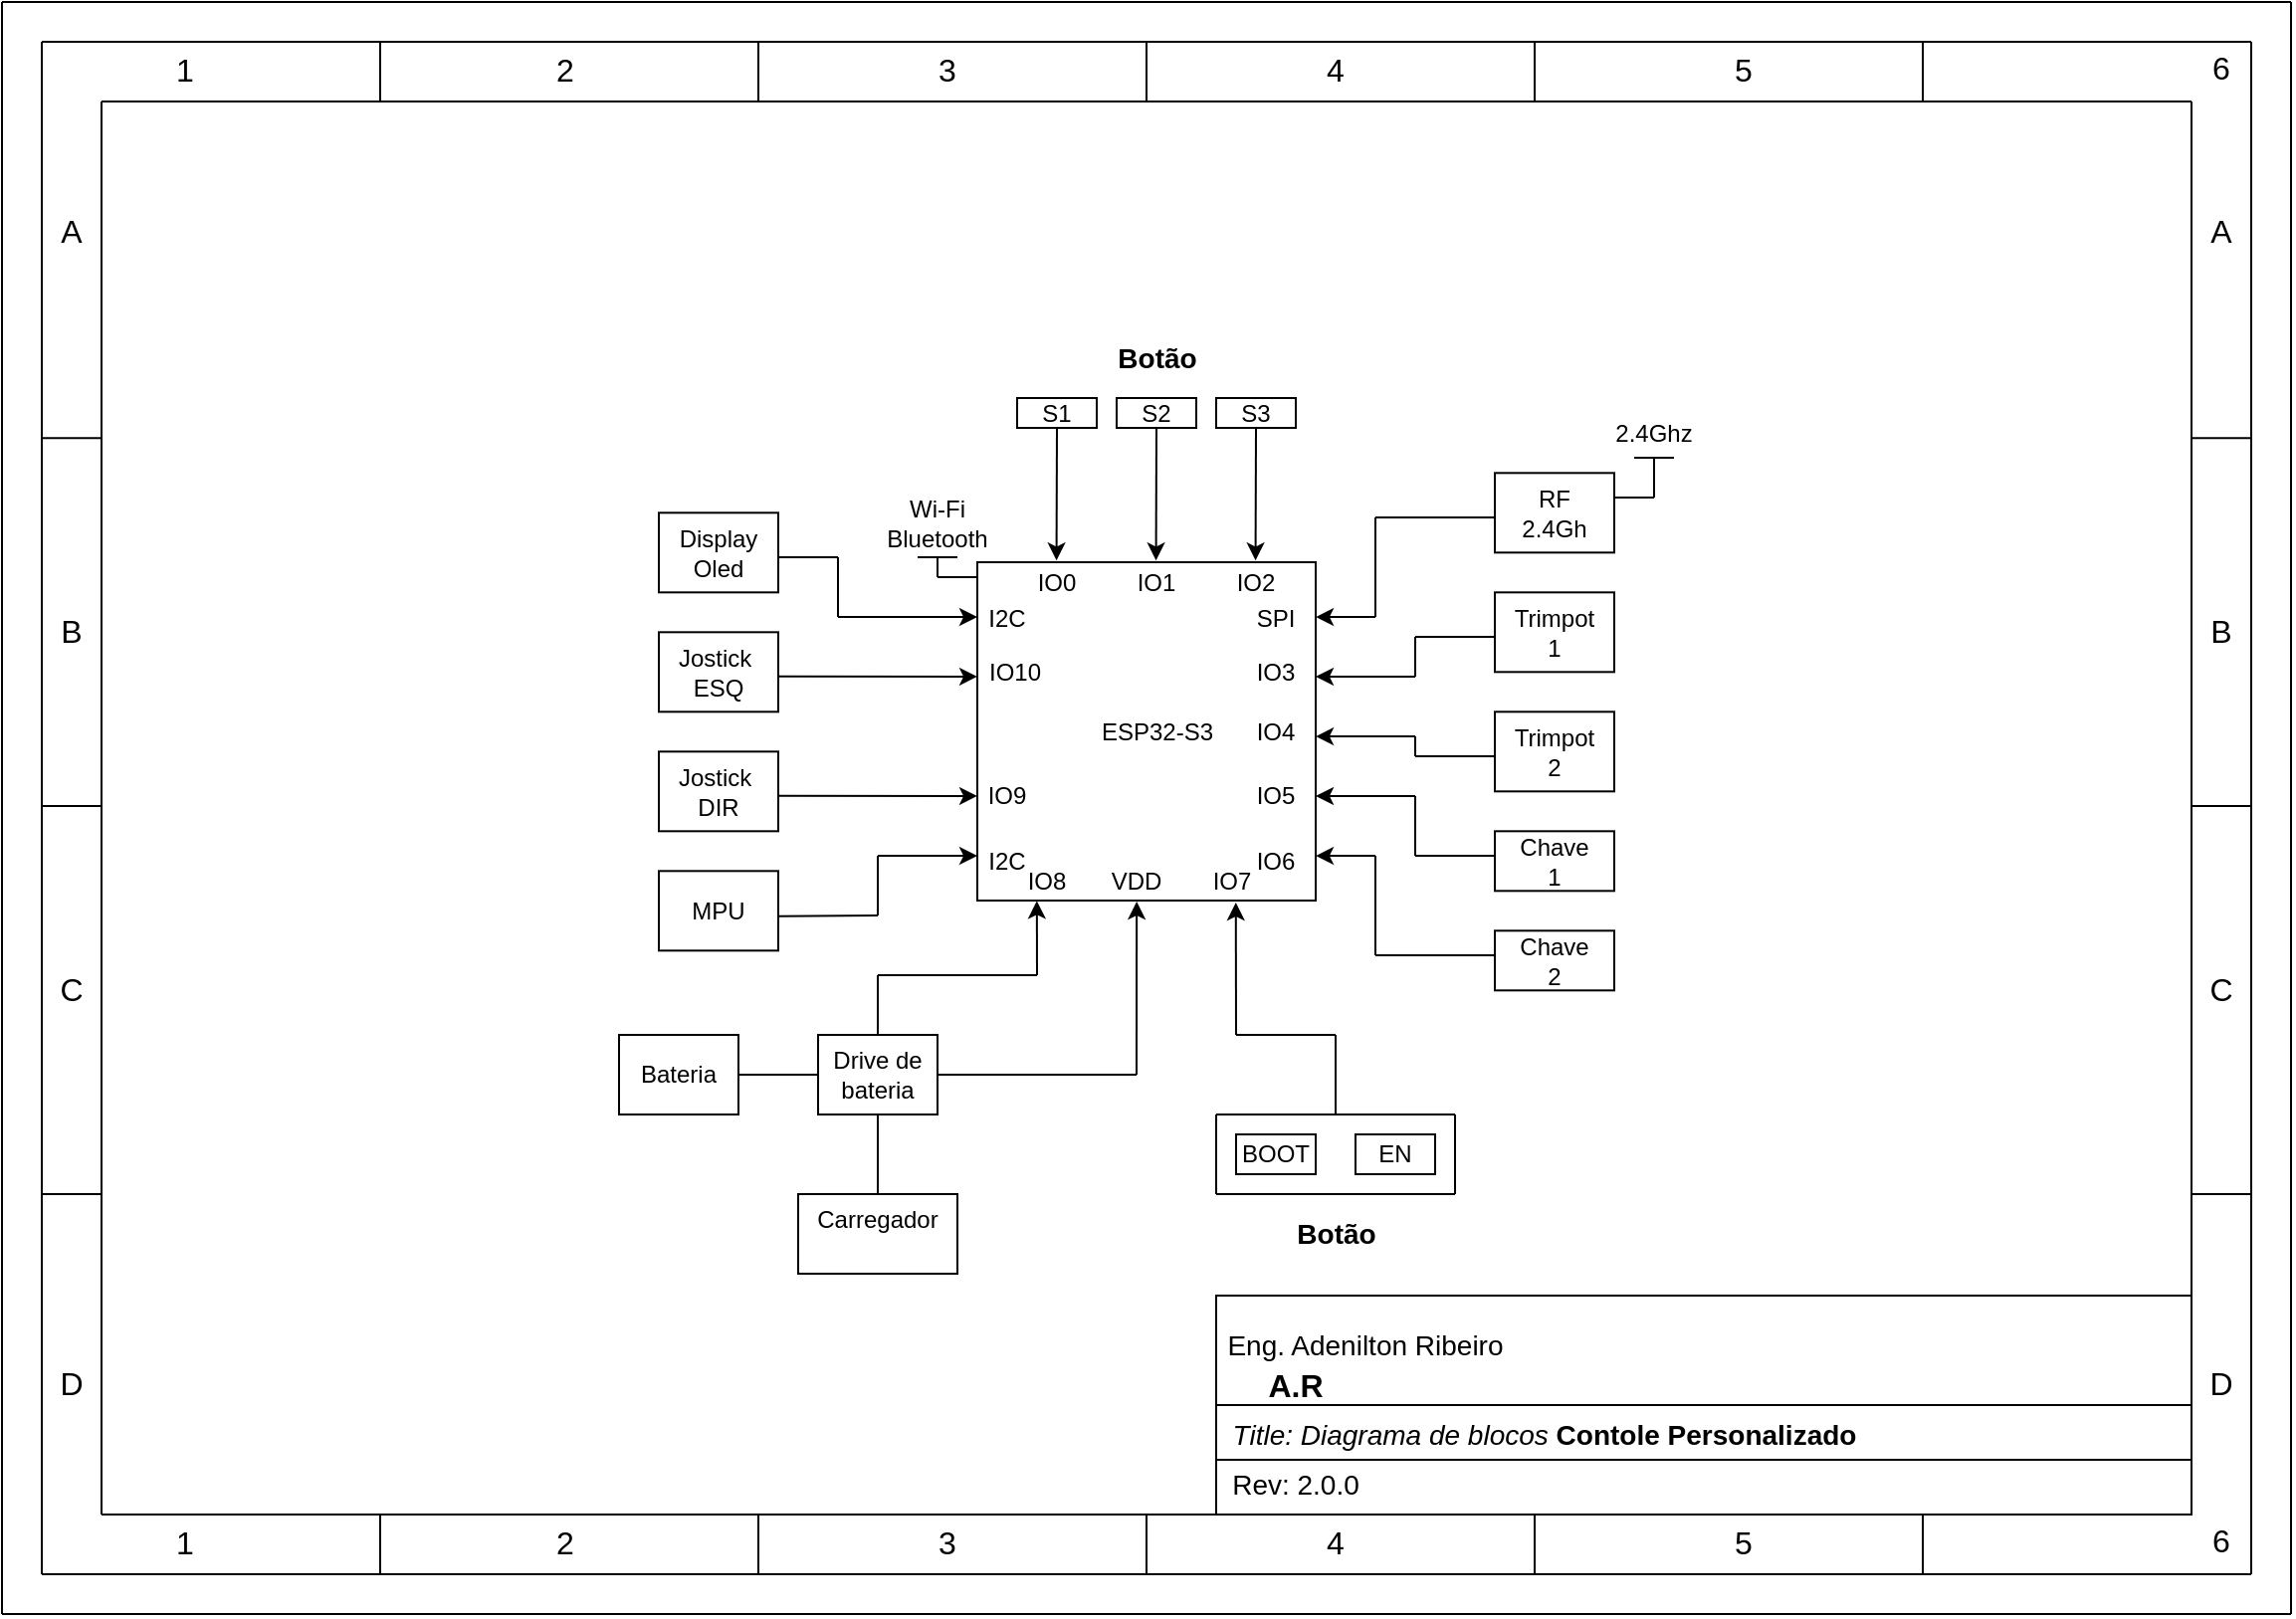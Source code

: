 <mxfile>
    <diagram id="YSNLZO-yqppl2GDXLYVd" name="Página-1">
        <mxGraphModel dx="365" dy="251" grid="1" gridSize="10" guides="1" tooltips="1" connect="1" arrows="1" fold="1" page="1" pageScale="1" pageWidth="1169" pageHeight="827" background="none" math="0" shadow="0">
            <root>
                <mxCell id="0"/>
                <mxCell id="1" parent="0"/>
                <mxCell id="2" style="edgeStyle=none;html=1;" parent="1" source="3" edge="1">
                    <mxGeometry relative="1" as="geometry">
                        <mxPoint x="936.562" y="770" as="targetPoint"/>
                    </mxGeometry>
                </mxCell>
                <mxCell id="3" value="" style="rounded=0;whiteSpace=wrap;html=1;" parent="1" vertex="1">
                    <mxGeometry x="620" y="660" width="490" height="110" as="geometry"/>
                </mxCell>
                <mxCell id="4" value="" style="whiteSpace=wrap;html=1;aspect=fixed;" parent="1" vertex="1">
                    <mxGeometry x="500" y="291.5" width="170" height="170" as="geometry"/>
                </mxCell>
                <mxCell id="10" value="&lt;font style=&quot;font-size: 12px;&quot;&gt;Drive de bateria&lt;/font&gt;" style="rounded=0;whiteSpace=wrap;html=1;fontSize=6;" parent="1" vertex="1">
                    <mxGeometry x="420" y="529" width="60" height="40" as="geometry"/>
                </mxCell>
                <mxCell id="13" value="&lt;font style=&quot;font-size: 12px;&quot;&gt;VDD&lt;/font&gt;" style="text;html=1;strokeColor=none;fillColor=none;align=center;verticalAlign=middle;whiteSpace=wrap;rounded=0;" parent="1" vertex="1">
                    <mxGeometry x="570" y="446.66" width="20" height="10" as="geometry"/>
                </mxCell>
                <mxCell id="25" value="&lt;font style=&quot;font-size: 12px;&quot;&gt;ESP32-S3&lt;/font&gt;" style="text;html=1;strokeColor=none;fillColor=none;align=center;verticalAlign=middle;whiteSpace=wrap;rounded=0;" parent="1" vertex="1">
                    <mxGeometry x="537.5" y="366.66" width="105" height="20" as="geometry"/>
                </mxCell>
                <mxCell id="26" value="" style="rounded=0;whiteSpace=wrap;html=1;fontSize=6;" parent="1" vertex="1">
                    <mxGeometry x="520" y="209" width="40" height="15" as="geometry"/>
                </mxCell>
                <mxCell id="27" value="&lt;font style=&quot;font-size: 12px;&quot;&gt;S1&lt;/font&gt;" style="text;html=1;strokeColor=none;fillColor=none;align=center;verticalAlign=middle;whiteSpace=wrap;rounded=0;" parent="1" vertex="1">
                    <mxGeometry x="530" y="211.5" width="20" height="10" as="geometry"/>
                </mxCell>
                <mxCell id="28" value="" style="endArrow=classic;html=1;fontSize=6;entryX=0.234;entryY=-0.005;entryDx=0;entryDy=0;entryPerimeter=0;exitX=0.5;exitY=1;exitDx=0;exitDy=0;" parent="1" source="26" target="4" edge="1">
                    <mxGeometry width="50" height="50" relative="1" as="geometry">
                        <mxPoint x="540" y="225.53" as="sourcePoint"/>
                        <mxPoint x="580" y="265.53" as="targetPoint"/>
                    </mxGeometry>
                </mxCell>
                <mxCell id="29" value="&lt;font style=&quot;&quot;&gt;&lt;font style=&quot;font-size: 12px;&quot;&gt;IO0&lt;/font&gt;&lt;br&gt;&lt;/font&gt;" style="text;html=1;strokeColor=none;fillColor=none;align=center;verticalAlign=middle;whiteSpace=wrap;rounded=0;rotation=0;" parent="1" vertex="1">
                    <mxGeometry x="525" y="296.66" width="30" height="10" as="geometry"/>
                </mxCell>
                <mxCell id="344" value="" style="endArrow=none;html=1;exitX=0;exitY=0.5;exitDx=0;exitDy=0;entryX=1;entryY=0.5;entryDx=0;entryDy=0;" parent="1" source="3" target="3" edge="1">
                    <mxGeometry width="50" height="50" relative="1" as="geometry">
                        <mxPoint x="780" y="650" as="sourcePoint"/>
                        <mxPoint x="830" y="600" as="targetPoint"/>
                    </mxGeometry>
                </mxCell>
                <mxCell id="345" value="" style="endArrow=none;html=1;exitX=0;exitY=0.75;exitDx=0;exitDy=0;entryX=1;entryY=0.75;entryDx=0;entryDy=0;" parent="1" source="3" target="3" edge="1">
                    <mxGeometry width="50" height="50" relative="1" as="geometry">
                        <mxPoint x="580" y="700" as="sourcePoint"/>
                        <mxPoint x="1070" y="700" as="targetPoint"/>
                    </mxGeometry>
                </mxCell>
                <mxCell id="346" value="&lt;font style=&quot;font-size: 14px;&quot;&gt;Eng. Adenilton Ribeiro&lt;/font&gt;" style="text;html=1;strokeColor=none;fillColor=none;align=center;verticalAlign=middle;whiteSpace=wrap;rounded=0;" parent="1" vertex="1">
                    <mxGeometry x="620" y="680" width="150" height="10" as="geometry"/>
                </mxCell>
                <mxCell id="347" value="&lt;span style=&quot;font-size: 16px;&quot;&gt;&lt;b&gt;A.R&lt;/b&gt;&lt;/span&gt;" style="text;html=1;strokeColor=none;fillColor=none;align=center;verticalAlign=middle;whiteSpace=wrap;rounded=0;" parent="1" vertex="1">
                    <mxGeometry x="620" y="700" width="80" height="10" as="geometry"/>
                </mxCell>
                <mxCell id="348" value="&lt;font size=&quot;1&quot; style=&quot;&quot;&gt;&lt;i style=&quot;font-size: 14px;&quot;&gt;Title: Diagrama de blocos &lt;/i&gt;&lt;span style=&quot;font-size: 14px;&quot;&gt;&lt;b&gt;Contole Personalizado&lt;/b&gt;&lt;/span&gt;&lt;/font&gt;" style="text;html=1;strokeColor=none;fillColor=none;align=center;verticalAlign=middle;whiteSpace=wrap;rounded=0;" parent="1" vertex="1">
                    <mxGeometry x="620" y="720" width="330" height="20" as="geometry"/>
                </mxCell>
                <mxCell id="349" value="&lt;font style=&quot;font-size: 14px;&quot;&gt;Rev: 2.0.0&lt;/font&gt;" style="text;html=1;strokeColor=none;fillColor=none;align=center;verticalAlign=middle;whiteSpace=wrap;rounded=0;" parent="1" vertex="1">
                    <mxGeometry x="620" y="750" width="80" height="10" as="geometry"/>
                </mxCell>
                <mxCell id="350" value="" style="endArrow=none;html=1;fontSize=14;exitX=1;exitY=1;exitDx=0;exitDy=0;" parent="1" source="3" edge="1">
                    <mxGeometry width="50" height="50" relative="1" as="geometry">
                        <mxPoint x="410" y="440" as="sourcePoint"/>
                        <mxPoint x="1110" y="60" as="targetPoint"/>
                    </mxGeometry>
                </mxCell>
                <mxCell id="351" value="" style="endArrow=none;html=1;fontSize=14;" parent="1" edge="1">
                    <mxGeometry width="50" height="50" relative="1" as="geometry">
                        <mxPoint x="60" y="770" as="sourcePoint"/>
                        <mxPoint x="60" y="60" as="targetPoint"/>
                    </mxGeometry>
                </mxCell>
                <mxCell id="352" value="" style="endArrow=none;html=1;fontSize=14;" parent="1" edge="1">
                    <mxGeometry width="50" height="50" relative="1" as="geometry">
                        <mxPoint x="60" y="60" as="sourcePoint"/>
                        <mxPoint x="1110" y="60" as="targetPoint"/>
                    </mxGeometry>
                </mxCell>
                <mxCell id="353" value="" style="endArrow=none;html=1;fontSize=14;" parent="1" edge="1">
                    <mxGeometry width="50" height="50" relative="1" as="geometry">
                        <mxPoint x="60" y="770" as="sourcePoint"/>
                        <mxPoint x="1110" y="770" as="targetPoint"/>
                    </mxGeometry>
                </mxCell>
                <mxCell id="354" value="" style="endArrow=none;html=1;fontSize=14;" parent="1" edge="1">
                    <mxGeometry width="50" height="50" relative="1" as="geometry">
                        <mxPoint x="30" y="800" as="sourcePoint"/>
                        <mxPoint x="30" y="30" as="targetPoint"/>
                    </mxGeometry>
                </mxCell>
                <mxCell id="355" value="" style="endArrow=none;html=1;fontSize=14;" parent="1" edge="1">
                    <mxGeometry width="50" height="50" relative="1" as="geometry">
                        <mxPoint x="1140" y="800" as="sourcePoint"/>
                        <mxPoint x="1140" y="30" as="targetPoint"/>
                    </mxGeometry>
                </mxCell>
                <mxCell id="356" value="" style="endArrow=none;html=1;fontSize=14;" parent="1" edge="1">
                    <mxGeometry width="50" height="50" relative="1" as="geometry">
                        <mxPoint x="30" y="800" as="sourcePoint"/>
                        <mxPoint x="1140" y="800" as="targetPoint"/>
                    </mxGeometry>
                </mxCell>
                <mxCell id="357" value="" style="endArrow=none;html=1;fontSize=14;" parent="1" edge="1">
                    <mxGeometry width="50" height="50" relative="1" as="geometry">
                        <mxPoint x="30" y="30" as="sourcePoint"/>
                        <mxPoint x="1140" y="30" as="targetPoint"/>
                    </mxGeometry>
                </mxCell>
                <mxCell id="358" value="" style="endArrow=none;html=1;fontSize=14;" parent="1" edge="1">
                    <mxGeometry width="50" height="50" relative="1" as="geometry">
                        <mxPoint x="60" y="414" as="sourcePoint"/>
                        <mxPoint x="30" y="414" as="targetPoint"/>
                    </mxGeometry>
                </mxCell>
                <mxCell id="359" value="" style="endArrow=none;html=1;fontSize=14;" parent="1" edge="1">
                    <mxGeometry width="50" height="50" relative="1" as="geometry">
                        <mxPoint x="60" y="229.18" as="sourcePoint"/>
                        <mxPoint x="30" y="229.18" as="targetPoint"/>
                    </mxGeometry>
                </mxCell>
                <mxCell id="360" value="" style="endArrow=none;html=1;fontSize=14;" parent="1" edge="1">
                    <mxGeometry width="50" height="50" relative="1" as="geometry">
                        <mxPoint x="60" y="609" as="sourcePoint"/>
                        <mxPoint x="30" y="609" as="targetPoint"/>
                    </mxGeometry>
                </mxCell>
                <mxCell id="361" value="&lt;font style=&quot;font-size: 16px;&quot;&gt;A&lt;/font&gt;" style="text;html=1;strokeColor=none;fillColor=none;align=center;verticalAlign=middle;whiteSpace=wrap;rounded=0;" parent="1" vertex="1">
                    <mxGeometry x="35" y="114.19" width="20" height="21.18" as="geometry"/>
                </mxCell>
                <mxCell id="362" value="&lt;font style=&quot;font-size: 16px;&quot;&gt;B&lt;/font&gt;" style="text;html=1;strokeColor=none;fillColor=none;align=center;verticalAlign=middle;whiteSpace=wrap;rounded=0;" parent="1" vertex="1">
                    <mxGeometry x="35" y="315.4" width="20" height="21.18" as="geometry"/>
                </mxCell>
                <mxCell id="363" value="&lt;font style=&quot;font-size: 16px;&quot;&gt;C&lt;/font&gt;" style="text;html=1;strokeColor=none;fillColor=none;align=center;verticalAlign=middle;whiteSpace=wrap;rounded=0;" parent="1" vertex="1">
                    <mxGeometry x="35" y="495.16" width="20" height="21.18" as="geometry"/>
                </mxCell>
                <mxCell id="364" value="&lt;font style=&quot;font-size: 16px;&quot;&gt;D&lt;/font&gt;" style="text;html=1;strokeColor=none;fillColor=none;align=center;verticalAlign=middle;whiteSpace=wrap;rounded=0;" parent="1" vertex="1">
                    <mxGeometry x="35" y="693.41" width="20" height="21.18" as="geometry"/>
                </mxCell>
                <mxCell id="365" value="" style="endArrow=none;html=1;fontSize=14;" parent="1" edge="1">
                    <mxGeometry width="50" height="50" relative="1" as="geometry">
                        <mxPoint x="1140" y="414" as="sourcePoint"/>
                        <mxPoint x="1110" y="414" as="targetPoint"/>
                    </mxGeometry>
                </mxCell>
                <mxCell id="366" value="" style="endArrow=none;html=1;fontSize=14;" parent="1" edge="1">
                    <mxGeometry width="50" height="50" relative="1" as="geometry">
                        <mxPoint x="1140" y="229.18" as="sourcePoint"/>
                        <mxPoint x="1110" y="229.18" as="targetPoint"/>
                    </mxGeometry>
                </mxCell>
                <mxCell id="367" value="" style="endArrow=none;html=1;fontSize=14;" parent="1" edge="1">
                    <mxGeometry width="50" height="50" relative="1" as="geometry">
                        <mxPoint x="1140" y="609" as="sourcePoint"/>
                        <mxPoint x="1110" y="609" as="targetPoint"/>
                    </mxGeometry>
                </mxCell>
                <mxCell id="368" value="&lt;font style=&quot;font-size: 16px;&quot;&gt;A&lt;/font&gt;" style="text;html=1;strokeColor=none;fillColor=none;align=center;verticalAlign=middle;whiteSpace=wrap;rounded=0;" parent="1" vertex="1">
                    <mxGeometry x="1115" y="114.19" width="20" height="21.18" as="geometry"/>
                </mxCell>
                <mxCell id="369" value="&lt;font style=&quot;font-size: 16px;&quot;&gt;B&lt;/font&gt;" style="text;html=1;strokeColor=none;fillColor=none;align=center;verticalAlign=middle;whiteSpace=wrap;rounded=0;" parent="1" vertex="1">
                    <mxGeometry x="1115" y="315.4" width="20" height="21.18" as="geometry"/>
                </mxCell>
                <mxCell id="370" value="&lt;font style=&quot;font-size: 16px;&quot;&gt;C&lt;/font&gt;" style="text;html=1;strokeColor=none;fillColor=none;align=center;verticalAlign=middle;whiteSpace=wrap;rounded=0;" parent="1" vertex="1">
                    <mxGeometry x="1115" y="495.16" width="20" height="21.18" as="geometry"/>
                </mxCell>
                <mxCell id="371" value="&lt;font style=&quot;font-size: 16px;&quot;&gt;D&lt;/font&gt;" style="text;html=1;strokeColor=none;fillColor=none;align=center;verticalAlign=middle;whiteSpace=wrap;rounded=0;" parent="1" vertex="1">
                    <mxGeometry x="1115" y="693.41" width="20" height="21.18" as="geometry"/>
                </mxCell>
                <mxCell id="372" value="" style="endArrow=none;html=1;fontSize=14;" parent="1" edge="1">
                    <mxGeometry width="50" height="50" relative="1" as="geometry">
                        <mxPoint x="585" y="30" as="sourcePoint"/>
                        <mxPoint x="585" y="60" as="targetPoint"/>
                    </mxGeometry>
                </mxCell>
                <mxCell id="373" value="" style="endArrow=none;html=1;fontSize=14;" parent="1" edge="1">
                    <mxGeometry width="50" height="50" relative="1" as="geometry">
                        <mxPoint x="390" y="30" as="sourcePoint"/>
                        <mxPoint x="390" y="60" as="targetPoint"/>
                    </mxGeometry>
                </mxCell>
                <mxCell id="374" value="" style="endArrow=none;html=1;fontSize=14;" parent="1" edge="1">
                    <mxGeometry width="50" height="50" relative="1" as="geometry">
                        <mxPoint x="200" y="30" as="sourcePoint"/>
                        <mxPoint x="200" y="60" as="targetPoint"/>
                    </mxGeometry>
                </mxCell>
                <mxCell id="375" value="" style="endArrow=none;html=1;fontSize=14;" parent="1" edge="1">
                    <mxGeometry width="50" height="50" relative="1" as="geometry">
                        <mxPoint x="975" y="30" as="sourcePoint"/>
                        <mxPoint x="975" y="60" as="targetPoint"/>
                    </mxGeometry>
                </mxCell>
                <mxCell id="376" value="" style="endArrow=none;html=1;fontSize=14;" parent="1" edge="1">
                    <mxGeometry width="50" height="50" relative="1" as="geometry">
                        <mxPoint x="780" y="30" as="sourcePoint"/>
                        <mxPoint x="780" y="60" as="targetPoint"/>
                    </mxGeometry>
                </mxCell>
                <mxCell id="377" value="&lt;font style=&quot;font-size: 16px;&quot;&gt;1&lt;/font&gt;" style="text;html=1;strokeColor=none;fillColor=none;align=center;verticalAlign=middle;whiteSpace=wrap;rounded=0;" parent="1" vertex="1">
                    <mxGeometry x="92" y="33" width="20" height="21.18" as="geometry"/>
                </mxCell>
                <mxCell id="378" value="&lt;font style=&quot;font-size: 16px;&quot;&gt;2&lt;/font&gt;" style="text;html=1;strokeColor=none;fillColor=none;align=center;verticalAlign=middle;whiteSpace=wrap;rounded=0;" parent="1" vertex="1">
                    <mxGeometry x="282.5" y="33" width="20" height="21.18" as="geometry"/>
                </mxCell>
                <mxCell id="379" value="&lt;font style=&quot;font-size: 16px;&quot;&gt;3&lt;/font&gt;" style="text;html=1;strokeColor=none;fillColor=none;align=center;verticalAlign=middle;whiteSpace=wrap;rounded=0;" parent="1" vertex="1">
                    <mxGeometry x="475" y="33" width="20" height="21.18" as="geometry"/>
                </mxCell>
                <mxCell id="380" value="&lt;font style=&quot;font-size: 16px;&quot;&gt;4&lt;/font&gt;" style="text;html=1;strokeColor=none;fillColor=none;align=center;verticalAlign=middle;whiteSpace=wrap;rounded=0;" parent="1" vertex="1">
                    <mxGeometry x="670" y="33" width="20" height="21.18" as="geometry"/>
                </mxCell>
                <mxCell id="381" value="&lt;font style=&quot;font-size: 16px;&quot;&gt;5&lt;/font&gt;" style="text;html=1;strokeColor=none;fillColor=none;align=center;verticalAlign=middle;whiteSpace=wrap;rounded=0;" parent="1" vertex="1">
                    <mxGeometry x="875" y="33" width="20" height="21.18" as="geometry"/>
                </mxCell>
                <mxCell id="382" value="&lt;font style=&quot;font-size: 16px;&quot;&gt;6&lt;/font&gt;" style="text;html=1;strokeColor=none;fillColor=none;align=center;verticalAlign=middle;whiteSpace=wrap;rounded=0;" parent="1" vertex="1">
                    <mxGeometry x="1115" y="32" width="20" height="21.18" as="geometry"/>
                </mxCell>
                <mxCell id="383" value="" style="endArrow=none;html=1;fontSize=14;" parent="1" edge="1">
                    <mxGeometry width="50" height="50" relative="1" as="geometry">
                        <mxPoint x="585" y="770" as="sourcePoint"/>
                        <mxPoint x="585" y="800" as="targetPoint"/>
                    </mxGeometry>
                </mxCell>
                <mxCell id="384" value="" style="endArrow=none;html=1;fontSize=14;" parent="1" edge="1">
                    <mxGeometry width="50" height="50" relative="1" as="geometry">
                        <mxPoint x="390" y="770" as="sourcePoint"/>
                        <mxPoint x="390" y="800" as="targetPoint"/>
                    </mxGeometry>
                </mxCell>
                <mxCell id="385" value="" style="endArrow=none;html=1;fontSize=14;" parent="1" edge="1">
                    <mxGeometry width="50" height="50" relative="1" as="geometry">
                        <mxPoint x="200" y="770" as="sourcePoint"/>
                        <mxPoint x="200" y="800" as="targetPoint"/>
                    </mxGeometry>
                </mxCell>
                <mxCell id="386" value="" style="endArrow=none;html=1;fontSize=14;" parent="1" edge="1">
                    <mxGeometry width="50" height="50" relative="1" as="geometry">
                        <mxPoint x="975" y="770" as="sourcePoint"/>
                        <mxPoint x="975" y="800" as="targetPoint"/>
                    </mxGeometry>
                </mxCell>
                <mxCell id="387" value="" style="endArrow=none;html=1;fontSize=14;" parent="1" edge="1">
                    <mxGeometry width="50" height="50" relative="1" as="geometry">
                        <mxPoint x="780" y="770" as="sourcePoint"/>
                        <mxPoint x="780" y="800" as="targetPoint"/>
                    </mxGeometry>
                </mxCell>
                <mxCell id="388" value="&lt;font style=&quot;font-size: 16px;&quot;&gt;1&lt;/font&gt;" style="text;html=1;strokeColor=none;fillColor=none;align=center;verticalAlign=middle;whiteSpace=wrap;rounded=0;" parent="1" vertex="1">
                    <mxGeometry x="92" y="773" width="20" height="21.18" as="geometry"/>
                </mxCell>
                <mxCell id="389" value="&lt;font style=&quot;font-size: 16px;&quot;&gt;2&lt;/font&gt;" style="text;html=1;strokeColor=none;fillColor=none;align=center;verticalAlign=middle;whiteSpace=wrap;rounded=0;" parent="1" vertex="1">
                    <mxGeometry x="282.5" y="773" width="20" height="21.18" as="geometry"/>
                </mxCell>
                <mxCell id="390" value="&lt;font style=&quot;font-size: 16px;&quot;&gt;3&lt;/font&gt;" style="text;html=1;strokeColor=none;fillColor=none;align=center;verticalAlign=middle;whiteSpace=wrap;rounded=0;" parent="1" vertex="1">
                    <mxGeometry x="475" y="773" width="20" height="21.18" as="geometry"/>
                </mxCell>
                <mxCell id="391" value="&lt;font style=&quot;font-size: 16px;&quot;&gt;4&lt;/font&gt;" style="text;html=1;strokeColor=none;fillColor=none;align=center;verticalAlign=middle;whiteSpace=wrap;rounded=0;" parent="1" vertex="1">
                    <mxGeometry x="670" y="773" width="20" height="21.18" as="geometry"/>
                </mxCell>
                <mxCell id="392" value="&lt;font style=&quot;font-size: 16px;&quot;&gt;5&lt;/font&gt;" style="text;html=1;strokeColor=none;fillColor=none;align=center;verticalAlign=middle;whiteSpace=wrap;rounded=0;" parent="1" vertex="1">
                    <mxGeometry x="875" y="773" width="20" height="21.18" as="geometry"/>
                </mxCell>
                <mxCell id="393" value="&lt;font style=&quot;font-size: 16px;&quot;&gt;6&lt;/font&gt;" style="text;html=1;strokeColor=none;fillColor=none;align=center;verticalAlign=middle;whiteSpace=wrap;rounded=0;" parent="1" vertex="1">
                    <mxGeometry x="1115" y="772" width="20" height="21.18" as="geometry"/>
                </mxCell>
                <mxCell id="394" value="" style="endArrow=none;html=1;fontSize=14;" parent="1" edge="1">
                    <mxGeometry width="50" height="50" relative="1" as="geometry">
                        <mxPoint x="10" y="820" as="sourcePoint"/>
                        <mxPoint x="10" y="10" as="targetPoint"/>
                    </mxGeometry>
                </mxCell>
                <mxCell id="395" value="" style="endArrow=none;html=1;fontSize=14;" parent="1" edge="1">
                    <mxGeometry width="50" height="50" relative="1" as="geometry">
                        <mxPoint x="10" y="820" as="sourcePoint"/>
                        <mxPoint x="1160" y="820" as="targetPoint"/>
                    </mxGeometry>
                </mxCell>
                <mxCell id="396" value="" style="endArrow=none;html=1;fontSize=14;" parent="1" edge="1">
                    <mxGeometry width="50" height="50" relative="1" as="geometry">
                        <mxPoint x="10" y="10" as="sourcePoint"/>
                        <mxPoint x="1160" y="10" as="targetPoint"/>
                    </mxGeometry>
                </mxCell>
                <mxCell id="397" value="" style="endArrow=none;html=1;fontSize=14;" parent="1" edge="1">
                    <mxGeometry width="50" height="50" relative="1" as="geometry">
                        <mxPoint x="1160" y="820" as="sourcePoint"/>
                        <mxPoint x="1160" y="10" as="targetPoint"/>
                    </mxGeometry>
                </mxCell>
                <mxCell id="405" value="" style="endArrow=none;html=1;fontSize=8;entryDx=0;entryDy=0;entryPerimeter=0;" parent="1" edge="1">
                    <mxGeometry width="50" height="50" relative="1" as="geometry">
                        <mxPoint x="657.5" y="327.48" as="sourcePoint"/>
                        <mxPoint x="657.5" y="327.31" as="targetPoint"/>
                    </mxGeometry>
                </mxCell>
                <mxCell id="406" value="" style="endArrow=none;html=1;fontSize=8;entryDx=0;entryDy=0;" parent="1" edge="1">
                    <mxGeometry width="50" height="50" relative="1" as="geometry">
                        <mxPoint x="667.5" y="317.31" as="sourcePoint"/>
                        <mxPoint x="667.5" y="317.31" as="targetPoint"/>
                    </mxGeometry>
                </mxCell>
                <mxCell id="509" value="" style="endArrow=none;html=1;fontSize=8;entryDx=0;entryDy=0;entryPerimeter=0;" parent="1" edge="1">
                    <mxGeometry width="50" height="50" relative="1" as="geometry">
                        <mxPoint x="657.5" y="422.32" as="sourcePoint"/>
                        <mxPoint x="657.5" y="422.15" as="targetPoint"/>
                    </mxGeometry>
                </mxCell>
                <mxCell id="510" value="" style="endArrow=none;html=1;fontSize=8;entryDx=0;entryDy=0;" parent="1" edge="1">
                    <mxGeometry width="50" height="50" relative="1" as="geometry">
                        <mxPoint x="667.5" y="412.15" as="sourcePoint"/>
                        <mxPoint x="667.5" y="412.15" as="targetPoint"/>
                    </mxGeometry>
                </mxCell>
                <mxCell id="528" value="" style="rounded=0;whiteSpace=wrap;html=1;fontSize=6;" parent="1" vertex="1">
                    <mxGeometry x="570" y="209" width="40" height="15" as="geometry"/>
                </mxCell>
                <mxCell id="529" value="&lt;font style=&quot;font-size: 12px;&quot;&gt;S2&lt;/font&gt;" style="text;html=1;strokeColor=none;fillColor=none;align=center;verticalAlign=middle;whiteSpace=wrap;rounded=0;" parent="1" vertex="1">
                    <mxGeometry x="580" y="211.5" width="20" height="10" as="geometry"/>
                </mxCell>
                <mxCell id="530" value="" style="endArrow=classic;html=1;fontSize=6;entryX=0.234;entryY=-0.005;entryDx=0;entryDy=0;entryPerimeter=0;exitX=0.5;exitY=1;exitDx=0;exitDy=0;" parent="1" source="528" edge="1">
                    <mxGeometry width="50" height="50" relative="1" as="geometry">
                        <mxPoint x="590" y="225.53" as="sourcePoint"/>
                        <mxPoint x="589.78" y="290.65" as="targetPoint"/>
                    </mxGeometry>
                </mxCell>
                <mxCell id="531" value="&lt;font style=&quot;&quot;&gt;&lt;font style=&quot;font-size: 12px;&quot;&gt;IO1&lt;/font&gt;&lt;br&gt;&lt;/font&gt;" style="text;html=1;strokeColor=none;fillColor=none;align=center;verticalAlign=middle;whiteSpace=wrap;rounded=0;rotation=0;" parent="1" vertex="1">
                    <mxGeometry x="575" y="296.5" width="30" height="10" as="geometry"/>
                </mxCell>
                <mxCell id="532" value="" style="rounded=0;whiteSpace=wrap;html=1;fontSize=6;" parent="1" vertex="1">
                    <mxGeometry x="620" y="209" width="40" height="15" as="geometry"/>
                </mxCell>
                <mxCell id="533" value="&lt;font style=&quot;font-size: 12px;&quot;&gt;S3&lt;/font&gt;" style="text;html=1;strokeColor=none;fillColor=none;align=center;verticalAlign=middle;whiteSpace=wrap;rounded=0;" parent="1" vertex="1">
                    <mxGeometry x="630" y="211.5" width="20" height="10" as="geometry"/>
                </mxCell>
                <mxCell id="534" value="" style="endArrow=classic;html=1;fontSize=6;entryX=0.234;entryY=-0.005;entryDx=0;entryDy=0;entryPerimeter=0;exitX=0.5;exitY=1;exitDx=0;exitDy=0;" parent="1" source="532" edge="1">
                    <mxGeometry width="50" height="50" relative="1" as="geometry">
                        <mxPoint x="640" y="225.53" as="sourcePoint"/>
                        <mxPoint x="639.78" y="290.65" as="targetPoint"/>
                    </mxGeometry>
                </mxCell>
                <mxCell id="535" value="&lt;font style=&quot;&quot;&gt;&lt;font style=&quot;font-size: 12px;&quot;&gt;IO2&lt;/font&gt;&lt;br&gt;&lt;/font&gt;" style="text;html=1;strokeColor=none;fillColor=none;align=center;verticalAlign=middle;whiteSpace=wrap;rounded=0;rotation=0;" parent="1" vertex="1">
                    <mxGeometry x="625" y="296.66" width="30" height="10" as="geometry"/>
                </mxCell>
                <mxCell id="547" value="" style="endArrow=classic;html=1;entryX=0.471;entryY=1.003;entryDx=0;entryDy=0;entryPerimeter=0;" parent="1" target="4" edge="1">
                    <mxGeometry width="50" height="50" relative="1" as="geometry">
                        <mxPoint x="580" y="549" as="sourcePoint"/>
                        <mxPoint x="530" y="485.53" as="targetPoint"/>
                    </mxGeometry>
                </mxCell>
                <mxCell id="578" value="&lt;font style=&quot;font-size: 14px;&quot;&gt;&lt;b&gt;Botão&lt;/b&gt;&lt;/font&gt;" style="text;html=1;strokeColor=none;fillColor=none;align=center;verticalAlign=middle;whiteSpace=wrap;rounded=0;" parent="1" vertex="1">
                    <mxGeometry x="562.5" y="179" width="55" height="20" as="geometry"/>
                </mxCell>
                <mxCell id="602" value="&lt;font style=&quot;font-size: 12px;&quot;&gt;Bateria&lt;/font&gt;" style="rounded=0;whiteSpace=wrap;html=1;fontSize=6;" parent="1" vertex="1">
                    <mxGeometry x="320" y="529" width="60" height="40" as="geometry"/>
                </mxCell>
                <mxCell id="603" value="&lt;font style=&quot;font-size: 12px;&quot;&gt;Carregador&lt;br&gt;&lt;br&gt;&lt;/font&gt;" style="rounded=0;whiteSpace=wrap;html=1;fontSize=6;" parent="1" vertex="1">
                    <mxGeometry x="410" y="609" width="80" height="40" as="geometry"/>
                </mxCell>
                <mxCell id="604" value="" style="endArrow=none;html=1;fontSize=12;exitX=1;exitY=0.5;exitDx=0;exitDy=0;" parent="1" source="10" edge="1">
                    <mxGeometry width="50" height="50" relative="1" as="geometry">
                        <mxPoint x="500" y="549" as="sourcePoint"/>
                        <mxPoint x="580" y="549" as="targetPoint"/>
                    </mxGeometry>
                </mxCell>
                <mxCell id="605" value="" style="endArrow=none;html=1;fontSize=12;exitX=0.5;exitY=0;exitDx=0;exitDy=0;entryX=0.5;entryY=1;entryDx=0;entryDy=0;" parent="1" source="603" target="10" edge="1">
                    <mxGeometry width="50" height="50" relative="1" as="geometry">
                        <mxPoint x="450" y="599" as="sourcePoint"/>
                        <mxPoint x="450" y="579" as="targetPoint"/>
                    </mxGeometry>
                </mxCell>
                <mxCell id="606" value="" style="endArrow=none;html=1;fontSize=12;exitX=1;exitY=0.5;exitDx=0;exitDy=0;entryX=0;entryY=0.5;entryDx=0;entryDy=0;" parent="1" source="602" target="10" edge="1">
                    <mxGeometry width="50" height="50" relative="1" as="geometry">
                        <mxPoint x="390" y="549" as="sourcePoint"/>
                        <mxPoint x="410" y="549" as="targetPoint"/>
                    </mxGeometry>
                </mxCell>
                <mxCell id="609" value="Jostick&amp;nbsp;&lt;br&gt;ESQ" style="rounded=0;whiteSpace=wrap;html=1;fontSize=12;" parent="1" vertex="1">
                    <mxGeometry x="340" y="326.66" width="60" height="40" as="geometry"/>
                </mxCell>
                <mxCell id="610" value="Jostick&amp;nbsp;&lt;br&gt;DIR" style="rounded=0;whiteSpace=wrap;html=1;fontSize=12;" parent="1" vertex="1">
                    <mxGeometry x="340" y="386.66" width="60" height="40" as="geometry"/>
                </mxCell>
                <mxCell id="611" value="MPU" style="rounded=0;whiteSpace=wrap;html=1;fontSize=12;" parent="1" vertex="1">
                    <mxGeometry x="340" y="446.66" width="60" height="40" as="geometry"/>
                </mxCell>
                <mxCell id="616" value="Trimpot&lt;br&gt;1" style="rounded=0;whiteSpace=wrap;html=1;fontSize=12;" parent="1" vertex="1">
                    <mxGeometry x="760" y="306.66" width="60" height="40" as="geometry"/>
                </mxCell>
                <mxCell id="617" value="Trimpot&lt;br&gt;2" style="rounded=0;whiteSpace=wrap;html=1;fontSize=12;" parent="1" vertex="1">
                    <mxGeometry x="760" y="366.66" width="60" height="40" as="geometry"/>
                </mxCell>
                <mxCell id="618" value="Chave&lt;br&gt;1" style="rounded=0;whiteSpace=wrap;html=1;fontSize=12;" parent="1" vertex="1">
                    <mxGeometry x="760" y="426.66" width="60" height="30" as="geometry"/>
                </mxCell>
                <mxCell id="619" value="Chave&lt;br&gt;2" style="rounded=0;whiteSpace=wrap;html=1;fontSize=12;" parent="1" vertex="1">
                    <mxGeometry x="760" y="476.66" width="60" height="30" as="geometry"/>
                </mxCell>
                <mxCell id="620" value="Display&lt;br&gt;Oled" style="rounded=0;whiteSpace=wrap;html=1;fontSize=12;" parent="1" vertex="1">
                    <mxGeometry x="340" y="266.66" width="60" height="40" as="geometry"/>
                </mxCell>
                <mxCell id="621" value="" style="endArrow=none;html=1;fontSize=12;" parent="1" edge="1">
                    <mxGeometry width="50" height="50" relative="1" as="geometry">
                        <mxPoint x="480" y="299" as="sourcePoint"/>
                        <mxPoint x="500" y="299" as="targetPoint"/>
                    </mxGeometry>
                </mxCell>
                <mxCell id="622" value="" style="endArrow=none;html=1;fontSize=12;" parent="1" edge="1">
                    <mxGeometry width="50" height="50" relative="1" as="geometry">
                        <mxPoint x="480" y="299" as="sourcePoint"/>
                        <mxPoint x="480" y="289" as="targetPoint"/>
                    </mxGeometry>
                </mxCell>
                <mxCell id="623" value="" style="endArrow=none;html=1;fontSize=12;" parent="1" edge="1">
                    <mxGeometry width="50" height="50" relative="1" as="geometry">
                        <mxPoint x="470" y="289" as="sourcePoint"/>
                        <mxPoint x="490" y="289" as="targetPoint"/>
                    </mxGeometry>
                </mxCell>
                <mxCell id="624" value="&lt;font style=&quot;&quot;&gt;&lt;font style=&quot;font-size: 12px;&quot;&gt;Wi-Fi&lt;br&gt;&lt;/font&gt;Bluetooth&lt;br&gt;&lt;/font&gt;" style="text;html=1;strokeColor=none;fillColor=none;align=center;verticalAlign=middle;whiteSpace=wrap;rounded=0;rotation=0;" parent="1" vertex="1">
                    <mxGeometry x="450" y="259" width="60" height="25" as="geometry"/>
                </mxCell>
                <mxCell id="625" value="RF&lt;br&gt;2.4Gh" style="rounded=0;whiteSpace=wrap;html=1;fontSize=12;" parent="1" vertex="1">
                    <mxGeometry x="760" y="246.66" width="60" height="40" as="geometry"/>
                </mxCell>
                <mxCell id="626" value="" style="endArrow=none;html=1;fontSize=12;" parent="1" edge="1">
                    <mxGeometry width="50" height="50" relative="1" as="geometry">
                        <mxPoint x="820" y="259" as="sourcePoint"/>
                        <mxPoint x="840" y="259" as="targetPoint"/>
                    </mxGeometry>
                </mxCell>
                <mxCell id="627" value="" style="endArrow=none;html=1;fontSize=12;" parent="1" edge="1">
                    <mxGeometry width="50" height="50" relative="1" as="geometry">
                        <mxPoint x="840" y="259" as="sourcePoint"/>
                        <mxPoint x="840" y="239" as="targetPoint"/>
                    </mxGeometry>
                </mxCell>
                <mxCell id="628" value="" style="endArrow=none;html=1;fontSize=12;" parent="1" edge="1">
                    <mxGeometry width="50" height="50" relative="1" as="geometry">
                        <mxPoint x="830" y="239" as="sourcePoint"/>
                        <mxPoint x="850" y="239" as="targetPoint"/>
                    </mxGeometry>
                </mxCell>
                <mxCell id="629" value="" style="endArrow=none;html=1;fontSize=12;exitX=0.5;exitY=0;exitDx=0;exitDy=0;" parent="1" source="10" edge="1">
                    <mxGeometry width="50" height="50" relative="1" as="geometry">
                        <mxPoint x="450" y="519" as="sourcePoint"/>
                        <mxPoint x="450" y="499" as="targetPoint"/>
                    </mxGeometry>
                </mxCell>
                <mxCell id="630" value="" style="endArrow=none;html=1;fontSize=12;" parent="1" edge="1">
                    <mxGeometry width="50" height="50" relative="1" as="geometry">
                        <mxPoint x="450" y="499" as="sourcePoint"/>
                        <mxPoint x="530" y="499" as="targetPoint"/>
                    </mxGeometry>
                </mxCell>
                <mxCell id="631" value="" style="endArrow=classic;html=1;fontSize=12;entryX=0.176;entryY=1.001;entryDx=0;entryDy=0;entryPerimeter=0;" parent="1" target="4" edge="1">
                    <mxGeometry width="50" height="50" relative="1" as="geometry">
                        <mxPoint x="530" y="499" as="sourcePoint"/>
                        <mxPoint x="520" y="439" as="targetPoint"/>
                    </mxGeometry>
                </mxCell>
                <mxCell id="633" value="" style="endArrow=none;html=1;fontSize=12;exitX=1.002;exitY=0.568;exitDx=0;exitDy=0;exitPerimeter=0;" parent="1" source="611" edge="1">
                    <mxGeometry width="50" height="50" relative="1" as="geometry">
                        <mxPoint x="410" y="469" as="sourcePoint"/>
                        <mxPoint x="450" y="469" as="targetPoint"/>
                    </mxGeometry>
                </mxCell>
                <mxCell id="634" value="" style="endArrow=none;html=1;fontSize=12;" parent="1" edge="1">
                    <mxGeometry width="50" height="50" relative="1" as="geometry">
                        <mxPoint x="450" y="469" as="sourcePoint"/>
                        <mxPoint x="450" y="439" as="targetPoint"/>
                    </mxGeometry>
                </mxCell>
                <mxCell id="635" value="" style="endArrow=classic;html=1;fontSize=12;entryX=0;entryY=0.868;entryDx=0;entryDy=0;entryPerimeter=0;" parent="1" target="4" edge="1">
                    <mxGeometry width="50" height="50" relative="1" as="geometry">
                        <mxPoint x="450" y="439" as="sourcePoint"/>
                        <mxPoint x="490" y="439" as="targetPoint"/>
                    </mxGeometry>
                </mxCell>
                <mxCell id="637" value="" style="endArrow=classic;html=1;fontSize=12;exitX=1.005;exitY=0.554;exitDx=0;exitDy=0;exitPerimeter=0;entryX=0;entryY=0.691;entryDx=0;entryDy=0;entryPerimeter=0;" parent="1" source="610" target="4" edge="1">
                    <mxGeometry width="50" height="50" relative="1" as="geometry">
                        <mxPoint x="410" y="409" as="sourcePoint"/>
                        <mxPoint x="490" y="409" as="targetPoint"/>
                    </mxGeometry>
                </mxCell>
                <mxCell id="638" value="" style="endArrow=classic;html=1;fontSize=12;exitX=1.005;exitY=0.554;exitDx=0;exitDy=0;exitPerimeter=0;entryX=0;entryY=0.338;entryDx=0;entryDy=0;entryPerimeter=0;" parent="1" source="609" target="4" edge="1">
                    <mxGeometry width="50" height="50" relative="1" as="geometry">
                        <mxPoint x="410" y="349" as="sourcePoint"/>
                        <mxPoint x="490" y="349" as="targetPoint"/>
                    </mxGeometry>
                </mxCell>
                <mxCell id="639" value="" style="endArrow=none;html=1;fontSize=12;exitX=1;exitY=0.558;exitDx=0;exitDy=0;exitPerimeter=0;" parent="1" source="620" edge="1">
                    <mxGeometry width="50" height="50" relative="1" as="geometry">
                        <mxPoint x="410" y="289" as="sourcePoint"/>
                        <mxPoint x="430" y="289" as="targetPoint"/>
                    </mxGeometry>
                </mxCell>
                <mxCell id="640" value="" style="endArrow=none;html=1;fontSize=12;" parent="1" edge="1">
                    <mxGeometry width="50" height="50" relative="1" as="geometry">
                        <mxPoint x="430" y="319" as="sourcePoint"/>
                        <mxPoint x="430" y="289" as="targetPoint"/>
                    </mxGeometry>
                </mxCell>
                <mxCell id="641" value="" style="endArrow=classic;html=1;fontSize=12;entryX=0;entryY=0.162;entryDx=0;entryDy=0;entryPerimeter=0;" parent="1" target="4" edge="1">
                    <mxGeometry width="50" height="50" relative="1" as="geometry">
                        <mxPoint x="430" y="319" as="sourcePoint"/>
                        <mxPoint x="490" y="319" as="targetPoint"/>
                    </mxGeometry>
                </mxCell>
                <mxCell id="642" value="" style="endArrow=none;html=1;fontSize=12;entryX=0;entryY=0.411;entryDx=0;entryDy=0;entryPerimeter=0;" parent="1" target="619" edge="1">
                    <mxGeometry width="50" height="50" relative="1" as="geometry">
                        <mxPoint x="700" y="489" as="sourcePoint"/>
                        <mxPoint x="750" y="489" as="targetPoint"/>
                    </mxGeometry>
                </mxCell>
                <mxCell id="643" value="" style="endArrow=none;html=1;fontSize=12;" parent="1" edge="1">
                    <mxGeometry width="50" height="50" relative="1" as="geometry">
                        <mxPoint x="700" y="489" as="sourcePoint"/>
                        <mxPoint x="700" y="439" as="targetPoint"/>
                    </mxGeometry>
                </mxCell>
                <mxCell id="644" value="" style="endArrow=classic;html=1;fontSize=12;entryX=1;entryY=0.868;entryDx=0;entryDy=0;entryPerimeter=0;" parent="1" target="4" edge="1">
                    <mxGeometry width="50" height="50" relative="1" as="geometry">
                        <mxPoint x="700" y="439" as="sourcePoint"/>
                        <mxPoint x="680" y="439" as="targetPoint"/>
                    </mxGeometry>
                </mxCell>
                <mxCell id="645" value="" style="endArrow=none;html=1;fontSize=12;entryX=0;entryY=0.411;entryDx=0;entryDy=0;entryPerimeter=0;" parent="1" target="618" edge="1">
                    <mxGeometry width="50" height="50" relative="1" as="geometry">
                        <mxPoint x="720" y="439" as="sourcePoint"/>
                        <mxPoint x="750" y="439" as="targetPoint"/>
                    </mxGeometry>
                </mxCell>
                <mxCell id="647" value="" style="endArrow=none;html=1;fontSize=12;" parent="1" edge="1">
                    <mxGeometry width="50" height="50" relative="1" as="geometry">
                        <mxPoint x="720" y="439" as="sourcePoint"/>
                        <mxPoint x="720" y="409" as="targetPoint"/>
                    </mxGeometry>
                </mxCell>
                <mxCell id="648" value="" style="endArrow=classic;html=1;fontSize=12;entryX=1;entryY=0.691;entryDx=0;entryDy=0;entryPerimeter=0;" parent="1" target="4" edge="1">
                    <mxGeometry width="50" height="50" relative="1" as="geometry">
                        <mxPoint x="720" y="409" as="sourcePoint"/>
                        <mxPoint x="680" y="409" as="targetPoint"/>
                    </mxGeometry>
                </mxCell>
                <mxCell id="649" value="" style="endArrow=none;html=1;fontSize=12;entryX=0;entryY=0.558;entryDx=0;entryDy=0;entryPerimeter=0;" parent="1" target="617" edge="1">
                    <mxGeometry width="50" height="50" relative="1" as="geometry">
                        <mxPoint x="720" y="389" as="sourcePoint"/>
                        <mxPoint x="730" y="369" as="targetPoint"/>
                    </mxGeometry>
                </mxCell>
                <mxCell id="650" value="" style="endArrow=none;html=1;fontSize=12;" parent="1" edge="1">
                    <mxGeometry width="50" height="50" relative="1" as="geometry">
                        <mxPoint x="720" y="389" as="sourcePoint"/>
                        <mxPoint x="720" y="379" as="targetPoint"/>
                    </mxGeometry>
                </mxCell>
                <mxCell id="651" value="" style="endArrow=classic;html=1;fontSize=12;entryX=1;entryY=0.515;entryDx=0;entryDy=0;entryPerimeter=0;" parent="1" target="4" edge="1">
                    <mxGeometry width="50" height="50" relative="1" as="geometry">
                        <mxPoint x="720" y="379" as="sourcePoint"/>
                        <mxPoint x="680" y="379" as="targetPoint"/>
                    </mxGeometry>
                </mxCell>
                <mxCell id="652" value="" style="endArrow=none;html=1;fontSize=12;entryX=0;entryY=0.558;entryDx=0;entryDy=0;entryPerimeter=0;" parent="1" target="616" edge="1">
                    <mxGeometry width="50" height="50" relative="1" as="geometry">
                        <mxPoint x="720" y="329" as="sourcePoint"/>
                        <mxPoint x="750" y="329" as="targetPoint"/>
                    </mxGeometry>
                </mxCell>
                <mxCell id="653" value="" style="endArrow=none;html=1;fontSize=12;" parent="1" edge="1">
                    <mxGeometry width="50" height="50" relative="1" as="geometry">
                        <mxPoint x="720" y="349" as="sourcePoint"/>
                        <mxPoint x="720" y="329" as="targetPoint"/>
                    </mxGeometry>
                </mxCell>
                <mxCell id="654" value="" style="endArrow=classic;html=1;fontSize=12;entryX=1;entryY=0.338;entryDx=0;entryDy=0;entryPerimeter=0;" parent="1" target="4" edge="1">
                    <mxGeometry width="50" height="50" relative="1" as="geometry">
                        <mxPoint x="720" y="349" as="sourcePoint"/>
                        <mxPoint x="680" y="349" as="targetPoint"/>
                    </mxGeometry>
                </mxCell>
                <mxCell id="655" value="" style="endArrow=none;html=1;fontSize=12;entryX=0;entryY=0.558;entryDx=0;entryDy=0;entryPerimeter=0;" parent="1" target="625" edge="1">
                    <mxGeometry width="50" height="50" relative="1" as="geometry">
                        <mxPoint x="700" y="269" as="sourcePoint"/>
                        <mxPoint x="750" y="269" as="targetPoint"/>
                    </mxGeometry>
                </mxCell>
                <mxCell id="656" value="" style="endArrow=none;html=1;fontSize=12;" parent="1" edge="1">
                    <mxGeometry width="50" height="50" relative="1" as="geometry">
                        <mxPoint x="700" y="319" as="sourcePoint"/>
                        <mxPoint x="700" y="269" as="targetPoint"/>
                    </mxGeometry>
                </mxCell>
                <mxCell id="657" value="" style="endArrow=classic;html=1;fontSize=12;entryX=1;entryY=0.162;entryDx=0;entryDy=0;entryPerimeter=0;" parent="1" target="4" edge="1">
                    <mxGeometry width="50" height="50" relative="1" as="geometry">
                        <mxPoint x="700" y="319" as="sourcePoint"/>
                        <mxPoint x="680" y="319" as="targetPoint"/>
                    </mxGeometry>
                </mxCell>
                <mxCell id="658" value="&lt;font style=&quot;font-size: 12px;&quot;&gt;BOOT&lt;/font&gt;" style="rounded=0;whiteSpace=wrap;html=1;fontSize=6;" parent="1" vertex="1">
                    <mxGeometry x="630" y="579" width="40" height="20" as="geometry"/>
                </mxCell>
                <mxCell id="659" value="&lt;font style=&quot;font-size: 12px;&quot;&gt;EN&lt;/font&gt;" style="rounded=0;whiteSpace=wrap;html=1;fontSize=6;" parent="1" vertex="1">
                    <mxGeometry x="690" y="579" width="40" height="20" as="geometry"/>
                </mxCell>
                <mxCell id="662" value="" style="endArrow=none;html=1;fontSize=12;" parent="1" edge="1">
                    <mxGeometry width="50" height="50" relative="1" as="geometry">
                        <mxPoint x="620" y="569" as="sourcePoint"/>
                        <mxPoint x="740" y="569" as="targetPoint"/>
                    </mxGeometry>
                </mxCell>
                <mxCell id="663" value="" style="endArrow=none;html=1;fontSize=12;" parent="1" edge="1">
                    <mxGeometry width="50" height="50" relative="1" as="geometry">
                        <mxPoint x="620" y="609" as="sourcePoint"/>
                        <mxPoint x="620" y="569" as="targetPoint"/>
                    </mxGeometry>
                </mxCell>
                <mxCell id="664" value="" style="endArrow=none;html=1;fontSize=12;" parent="1" edge="1">
                    <mxGeometry width="50" height="50" relative="1" as="geometry">
                        <mxPoint x="620" y="609" as="sourcePoint"/>
                        <mxPoint x="740" y="609" as="targetPoint"/>
                    </mxGeometry>
                </mxCell>
                <mxCell id="665" value="" style="endArrow=none;html=1;fontSize=12;" parent="1" edge="1">
                    <mxGeometry width="50" height="50" relative="1" as="geometry">
                        <mxPoint x="740" y="609" as="sourcePoint"/>
                        <mxPoint x="740" y="569" as="targetPoint"/>
                    </mxGeometry>
                </mxCell>
                <mxCell id="667" value="" style="endArrow=none;html=1;fontSize=12;" parent="1" edge="1">
                    <mxGeometry width="50" height="50" relative="1" as="geometry">
                        <mxPoint x="680" y="569" as="sourcePoint"/>
                        <mxPoint x="680" y="529" as="targetPoint"/>
                    </mxGeometry>
                </mxCell>
                <mxCell id="668" value="" style="endArrow=none;html=1;fontSize=12;" parent="1" edge="1">
                    <mxGeometry width="50" height="50" relative="1" as="geometry">
                        <mxPoint x="630" y="529" as="sourcePoint"/>
                        <mxPoint x="680" y="529" as="targetPoint"/>
                    </mxGeometry>
                </mxCell>
                <mxCell id="669" value="" style="endArrow=classic;html=1;fontSize=12;entryX=0.764;entryY=1.006;entryDx=0;entryDy=0;entryPerimeter=0;" parent="1" target="4" edge="1">
                    <mxGeometry width="50" height="50" relative="1" as="geometry">
                        <mxPoint x="630" y="529" as="sourcePoint"/>
                        <mxPoint x="630" y="479" as="targetPoint"/>
                    </mxGeometry>
                </mxCell>
                <mxCell id="670" value="&lt;font style=&quot;font-size: 14px;&quot;&gt;&lt;b&gt;Botão&lt;/b&gt;&lt;/font&gt;" style="text;html=1;strokeColor=none;fillColor=none;align=center;verticalAlign=middle;whiteSpace=wrap;rounded=0;" parent="1" vertex="1">
                    <mxGeometry x="652.5" y="619" width="55" height="20" as="geometry"/>
                </mxCell>
                <mxCell id="671" value="&lt;font style=&quot;&quot;&gt;2.4Ghz&lt;br&gt;&lt;/font&gt;" style="text;html=1;strokeColor=none;fillColor=none;align=center;verticalAlign=middle;whiteSpace=wrap;rounded=0;rotation=0;" parent="1" vertex="1">
                    <mxGeometry x="820" y="221.5" width="40" height="10" as="geometry"/>
                </mxCell>
                <mxCell id="672" value="&lt;font style=&quot;&quot;&gt;&lt;font style=&quot;font-size: 12px;&quot;&gt;SPI&lt;/font&gt;&lt;br&gt;&lt;/font&gt;" style="text;html=1;strokeColor=none;fillColor=none;align=center;verticalAlign=middle;whiteSpace=wrap;rounded=0;rotation=0;" parent="1" vertex="1">
                    <mxGeometry x="635" y="315.4" width="30" height="10" as="geometry"/>
                </mxCell>
                <mxCell id="673" value="&lt;font style=&quot;&quot;&gt;IO3&lt;br&gt;&lt;/font&gt;" style="text;html=1;strokeColor=none;fillColor=none;align=center;verticalAlign=middle;whiteSpace=wrap;rounded=0;rotation=0;" parent="1" vertex="1">
                    <mxGeometry x="635" y="341.66" width="30" height="10" as="geometry"/>
                </mxCell>
                <mxCell id="675" value="&lt;font style=&quot;&quot;&gt;IO4&lt;br&gt;&lt;/font&gt;" style="text;html=1;strokeColor=none;fillColor=none;align=center;verticalAlign=middle;whiteSpace=wrap;rounded=0;rotation=0;" parent="1" vertex="1">
                    <mxGeometry x="635" y="371.66" width="30" height="10" as="geometry"/>
                </mxCell>
                <mxCell id="676" value="&lt;font style=&quot;&quot;&gt;IO5&lt;br&gt;&lt;/font&gt;" style="text;html=1;strokeColor=none;fillColor=none;align=center;verticalAlign=middle;whiteSpace=wrap;rounded=0;rotation=0;" parent="1" vertex="1">
                    <mxGeometry x="635" y="404" width="30" height="10" as="geometry"/>
                </mxCell>
                <mxCell id="677" value="&lt;font style=&quot;&quot;&gt;IO6&lt;br&gt;&lt;/font&gt;" style="text;html=1;strokeColor=none;fillColor=none;align=center;verticalAlign=middle;whiteSpace=wrap;rounded=0;rotation=0;" parent="1" vertex="1">
                    <mxGeometry x="635" y="436.66" width="30" height="10" as="geometry"/>
                </mxCell>
                <mxCell id="678" value="&lt;font style=&quot;&quot;&gt;IO7&lt;br&gt;&lt;/font&gt;" style="text;html=1;strokeColor=none;fillColor=none;align=center;verticalAlign=middle;whiteSpace=wrap;rounded=0;rotation=0;" parent="1" vertex="1">
                    <mxGeometry x="612.5" y="446.66" width="30" height="10" as="geometry"/>
                </mxCell>
                <mxCell id="679" value="&lt;font style=&quot;&quot;&gt;IO8&lt;br&gt;&lt;/font&gt;" style="text;html=1;strokeColor=none;fillColor=none;align=center;verticalAlign=middle;whiteSpace=wrap;rounded=0;rotation=0;" parent="1" vertex="1">
                    <mxGeometry x="520" y="446.66" width="30" height="10" as="geometry"/>
                </mxCell>
                <mxCell id="680" value="&lt;font style=&quot;&quot;&gt;I2C&lt;br&gt;&lt;/font&gt;" style="text;html=1;strokeColor=none;fillColor=none;align=center;verticalAlign=middle;whiteSpace=wrap;rounded=0;rotation=0;" vertex="1" parent="1">
                    <mxGeometry x="500" y="436.66" width="30" height="10" as="geometry"/>
                </mxCell>
                <mxCell id="681" value="&lt;font style=&quot;&quot;&gt;IO9&lt;br&gt;&lt;/font&gt;" style="text;html=1;strokeColor=none;fillColor=none;align=center;verticalAlign=middle;whiteSpace=wrap;rounded=0;rotation=0;" vertex="1" parent="1">
                    <mxGeometry x="500" y="404" width="30" height="10" as="geometry"/>
                </mxCell>
                <mxCell id="682" value="&lt;font style=&quot;&quot;&gt;IO10&lt;br&gt;&lt;/font&gt;" style="text;html=1;strokeColor=none;fillColor=none;align=center;verticalAlign=middle;whiteSpace=wrap;rounded=0;rotation=0;" vertex="1" parent="1">
                    <mxGeometry x="500" y="341.66" width="37.5" height="10" as="geometry"/>
                </mxCell>
                <mxCell id="684" value="&lt;font style=&quot;&quot;&gt;I2C&lt;br&gt;&lt;/font&gt;" style="text;html=1;strokeColor=none;fillColor=none;align=center;verticalAlign=middle;whiteSpace=wrap;rounded=0;rotation=0;" vertex="1" parent="1">
                    <mxGeometry x="500" y="315.4" width="30" height="10" as="geometry"/>
                </mxCell>
            </root>
        </mxGraphModel>
    </diagram>
</mxfile>